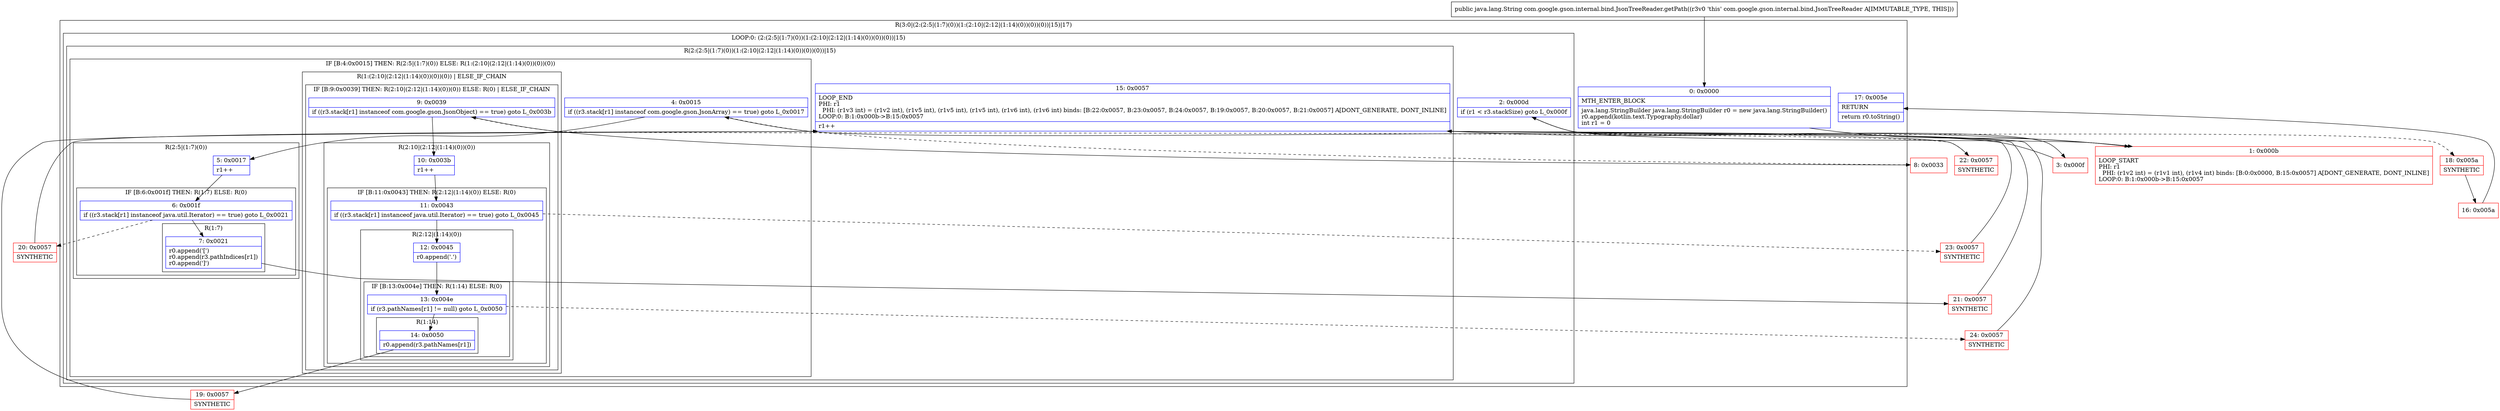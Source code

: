 digraph "CFG forcom.google.gson.internal.bind.JsonTreeReader.getPath()Ljava\/lang\/String;" {
subgraph cluster_Region_1476269190 {
label = "R(3:0|(2:(2:5|(1:7)(0))(1:(2:10|(2:12|(1:14)(0))(0))(0))|15)|17)";
node [shape=record,color=blue];
Node_0 [shape=record,label="{0\:\ 0x0000|MTH_ENTER_BLOCK\l|java.lang.StringBuilder java.lang.StringBuilder r0 = new java.lang.StringBuilder()\lr0.append(kotlin.text.Typography.dollar)\lint r1 = 0\l}"];
subgraph cluster_LoopRegion_1779920228 {
label = "LOOP:0: (2:(2:5|(1:7)(0))(1:(2:10|(2:12|(1:14)(0))(0))(0))|15)";
node [shape=record,color=blue];
Node_2 [shape=record,label="{2\:\ 0x000d|if (r1 \< r3.stackSize) goto L_0x000f\l}"];
subgraph cluster_Region_1752145503 {
label = "R(2:(2:5|(1:7)(0))(1:(2:10|(2:12|(1:14)(0))(0))(0))|15)";
node [shape=record,color=blue];
subgraph cluster_IfRegion_2124319519 {
label = "IF [B:4:0x0015] THEN: R(2:5|(1:7)(0)) ELSE: R(1:(2:10|(2:12|(1:14)(0))(0))(0))";
node [shape=record,color=blue];
Node_4 [shape=record,label="{4\:\ 0x0015|if ((r3.stack[r1] instanceof com.google.gson.JsonArray) == true) goto L_0x0017\l}"];
subgraph cluster_Region_848633912 {
label = "R(2:5|(1:7)(0))";
node [shape=record,color=blue];
Node_5 [shape=record,label="{5\:\ 0x0017|r1++\l}"];
subgraph cluster_IfRegion_1707344041 {
label = "IF [B:6:0x001f] THEN: R(1:7) ELSE: R(0)";
node [shape=record,color=blue];
Node_6 [shape=record,label="{6\:\ 0x001f|if ((r3.stack[r1] instanceof java.util.Iterator) == true) goto L_0x0021\l}"];
subgraph cluster_Region_57864622 {
label = "R(1:7)";
node [shape=record,color=blue];
Node_7 [shape=record,label="{7\:\ 0x0021|r0.append('[')\lr0.append(r3.pathIndices[r1])\lr0.append(']')\l}"];
}
subgraph cluster_Region_946409517 {
label = "R(0)";
node [shape=record,color=blue];
}
}
}
subgraph cluster_Region_668478953 {
label = "R(1:(2:10|(2:12|(1:14)(0))(0))(0)) | ELSE_IF_CHAIN\l";
node [shape=record,color=blue];
subgraph cluster_IfRegion_623574708 {
label = "IF [B:9:0x0039] THEN: R(2:10|(2:12|(1:14)(0))(0)) ELSE: R(0) | ELSE_IF_CHAIN\l";
node [shape=record,color=blue];
Node_9 [shape=record,label="{9\:\ 0x0039|if ((r3.stack[r1] instanceof com.google.gson.JsonObject) == true) goto L_0x003b\l}"];
subgraph cluster_Region_2080697725 {
label = "R(2:10|(2:12|(1:14)(0))(0))";
node [shape=record,color=blue];
Node_10 [shape=record,label="{10\:\ 0x003b|r1++\l}"];
subgraph cluster_IfRegion_1042648777 {
label = "IF [B:11:0x0043] THEN: R(2:12|(1:14)(0)) ELSE: R(0)";
node [shape=record,color=blue];
Node_11 [shape=record,label="{11\:\ 0x0043|if ((r3.stack[r1] instanceof java.util.Iterator) == true) goto L_0x0045\l}"];
subgraph cluster_Region_1614138696 {
label = "R(2:12|(1:14)(0))";
node [shape=record,color=blue];
Node_12 [shape=record,label="{12\:\ 0x0045|r0.append('.')\l}"];
subgraph cluster_IfRegion_1862838308 {
label = "IF [B:13:0x004e] THEN: R(1:14) ELSE: R(0)";
node [shape=record,color=blue];
Node_13 [shape=record,label="{13\:\ 0x004e|if (r3.pathNames[r1] != null) goto L_0x0050\l}"];
subgraph cluster_Region_1326639391 {
label = "R(1:14)";
node [shape=record,color=blue];
Node_14 [shape=record,label="{14\:\ 0x0050|r0.append(r3.pathNames[r1])\l}"];
}
subgraph cluster_Region_2056205183 {
label = "R(0)";
node [shape=record,color=blue];
}
}
}
subgraph cluster_Region_765544356 {
label = "R(0)";
node [shape=record,color=blue];
}
}
}
subgraph cluster_Region_1564066373 {
label = "R(0)";
node [shape=record,color=blue];
}
}
}
}
Node_15 [shape=record,label="{15\:\ 0x0057|LOOP_END\lPHI: r1 \l  PHI: (r1v3 int) = (r1v2 int), (r1v5 int), (r1v5 int), (r1v5 int), (r1v6 int), (r1v6 int) binds: [B:22:0x0057, B:23:0x0057, B:24:0x0057, B:19:0x0057, B:20:0x0057, B:21:0x0057] A[DONT_GENERATE, DONT_INLINE]\lLOOP:0: B:1:0x000b\-\>B:15:0x0057\l|r1++\l}"];
}
}
Node_17 [shape=record,label="{17\:\ 0x005e|RETURN\l|return r0.toString()\l}"];
}
Node_1 [shape=record,color=red,label="{1\:\ 0x000b|LOOP_START\lPHI: r1 \l  PHI: (r1v2 int) = (r1v1 int), (r1v4 int) binds: [B:0:0x0000, B:15:0x0057] A[DONT_GENERATE, DONT_INLINE]\lLOOP:0: B:1:0x000b\-\>B:15:0x0057\l}"];
Node_3 [shape=record,color=red,label="{3\:\ 0x000f}"];
Node_8 [shape=record,color=red,label="{8\:\ 0x0033}"];
Node_16 [shape=record,color=red,label="{16\:\ 0x005a}"];
Node_18 [shape=record,color=red,label="{18\:\ 0x005a|SYNTHETIC\l}"];
Node_19 [shape=record,color=red,label="{19\:\ 0x0057|SYNTHETIC\l}"];
Node_20 [shape=record,color=red,label="{20\:\ 0x0057|SYNTHETIC\l}"];
Node_21 [shape=record,color=red,label="{21\:\ 0x0057|SYNTHETIC\l}"];
Node_22 [shape=record,color=red,label="{22\:\ 0x0057|SYNTHETIC\l}"];
Node_23 [shape=record,color=red,label="{23\:\ 0x0057|SYNTHETIC\l}"];
Node_24 [shape=record,color=red,label="{24\:\ 0x0057|SYNTHETIC\l}"];
MethodNode[shape=record,label="{public java.lang.String com.google.gson.internal.bind.JsonTreeReader.getPath((r3v0 'this' com.google.gson.internal.bind.JsonTreeReader A[IMMUTABLE_TYPE, THIS])) }"];
MethodNode -> Node_0;
Node_0 -> Node_1;
Node_2 -> Node_3;
Node_2 -> Node_18[style=dashed];
Node_4 -> Node_5;
Node_4 -> Node_8[style=dashed];
Node_5 -> Node_6;
Node_6 -> Node_7;
Node_6 -> Node_20[style=dashed];
Node_7 -> Node_21;
Node_9 -> Node_10;
Node_9 -> Node_22[style=dashed];
Node_10 -> Node_11;
Node_11 -> Node_12;
Node_11 -> Node_23[style=dashed];
Node_12 -> Node_13;
Node_13 -> Node_14;
Node_13 -> Node_24[style=dashed];
Node_14 -> Node_19;
Node_15 -> Node_1;
Node_1 -> Node_2;
Node_3 -> Node_4;
Node_8 -> Node_9;
Node_16 -> Node_17;
Node_18 -> Node_16;
Node_19 -> Node_15;
Node_20 -> Node_15;
Node_21 -> Node_15;
Node_22 -> Node_15;
Node_23 -> Node_15;
Node_24 -> Node_15;
}


